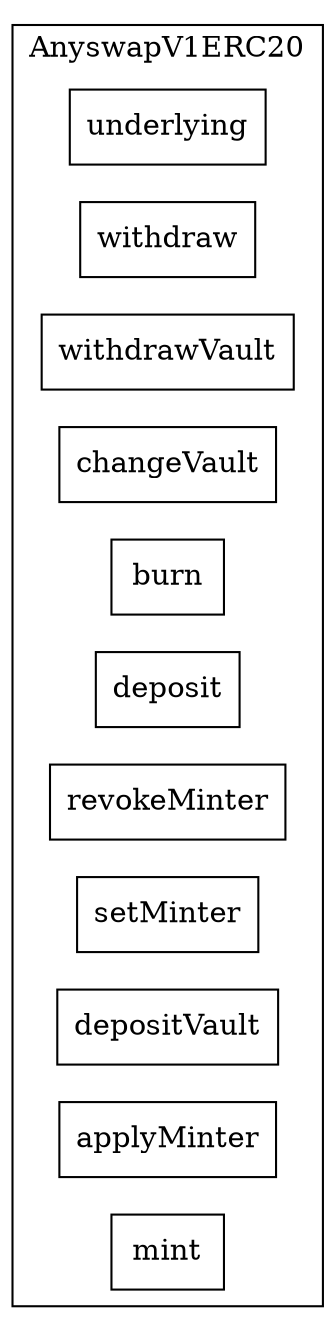strict digraph {
rankdir="LR"
node [shape=box]
subgraph cluster_697_AnyswapV1ERC20 {
label = "AnyswapV1ERC20"
"697_underlying" [label="underlying"]
"697_withdraw" [label="withdraw"]
"697_withdrawVault" [label="withdrawVault"]
"697_changeVault" [label="changeVault"]
"697_burn" [label="burn"]
"697_deposit" [label="deposit"]
"697_revokeMinter" [label="revokeMinter"]
"697_setMinter" [label="setMinter"]
"697_depositVault" [label="depositVault"]
"697_applyMinter" [label="applyMinter"]
"697_mint" [label="mint"]
}subgraph cluster_solidity {
label = "[Solidity]"
}
}